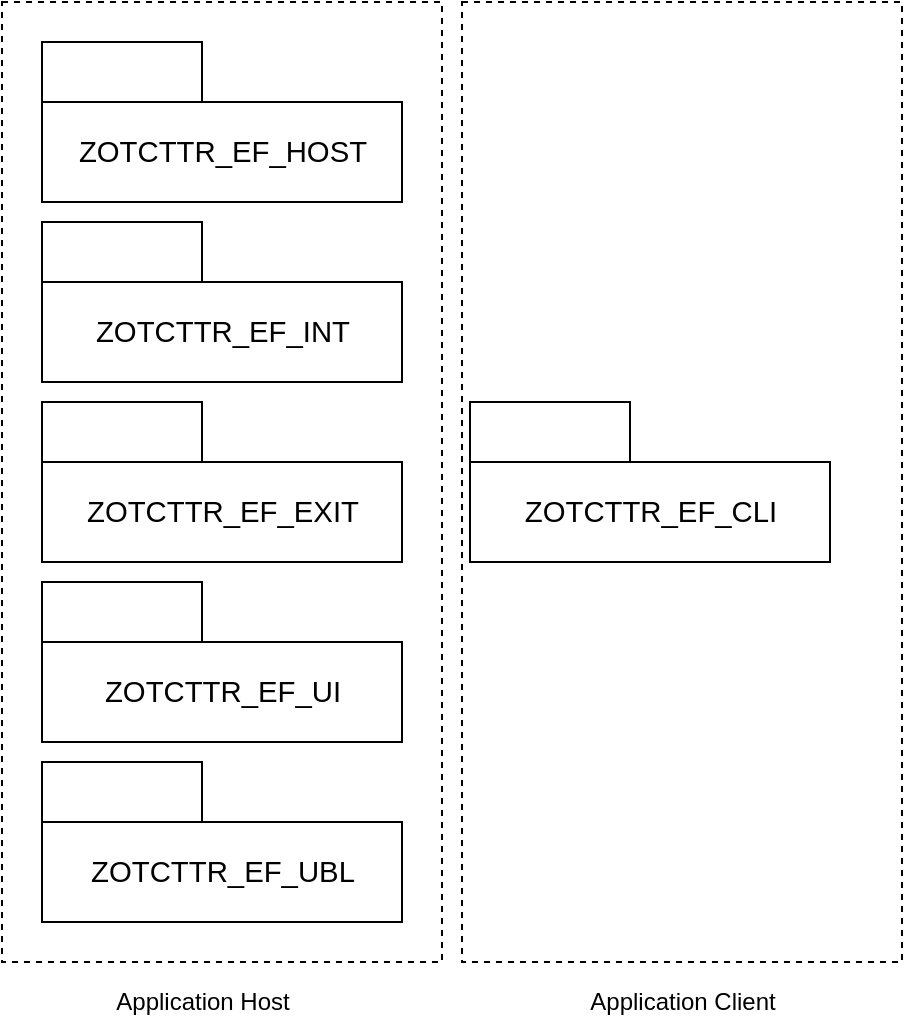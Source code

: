 <mxfile version="14.6.1" type="google"><diagram id="4TUg8loKgPSyoqNbCn3o" name="Page-1"><mxGraphModel dx="1829" dy="1034" grid="1" gridSize="10" guides="1" tooltips="1" connect="1" arrows="1" fold="1" page="1" pageScale="1" pageWidth="827" pageHeight="1169" math="0" shadow="0"><root><mxCell id="0"/><mxCell id="1" parent="0"/><mxCell id="OBW9N5yp2RhCZ2IGCs4w-1" value="&lt;span style=&quot;font-weight: normal&quot; id=&quot;docs-internal-guid-535dba9d-7fff-1fb5-0381-4eaca2e09605&quot;&gt;&lt;span style=&quot;font-size: 11pt ; font-family: &amp;#34;arial&amp;#34; ; background-color: transparent ; vertical-align: baseline&quot;&gt;ZOTCTTR_EF_HOST&lt;/span&gt;&lt;/span&gt;" style="shape=folder;fontStyle=1;tabWidth=80;tabHeight=30;tabPosition=left;html=1;boundedLbl=1;" parent="1" vertex="1"><mxGeometry x="110" y="590" width="180" height="80" as="geometry"/></mxCell><mxCell id="OBW9N5yp2RhCZ2IGCs4w-2" value="&lt;span style=&quot;font-weight: normal&quot; id=&quot;docs-internal-guid-4117a699-7fff-567d-a252-870f1fad6d7d&quot;&gt;&lt;span style=&quot;font-size: 11pt ; font-family: &amp;#34;arial&amp;#34; ; background-color: transparent ; vertical-align: baseline&quot;&gt;ZOTCTTR_EF_CLI&lt;/span&gt;&lt;/span&gt;" style="shape=folder;fontStyle=1;tabWidth=80;tabHeight=30;tabPosition=left;html=1;boundedLbl=1;" parent="1" vertex="1"><mxGeometry x="324" y="770" width="180" height="80" as="geometry"/></mxCell><mxCell id="OBW9N5yp2RhCZ2IGCs4w-3" value="&lt;span style=&quot;font-weight: normal&quot; id=&quot;docs-internal-guid-da99885d-7fff-987c-7553-67856294e0d7&quot;&gt;&lt;span style=&quot;font-size: 11pt ; font-family: &amp;#34;arial&amp;#34; ; background-color: transparent ; vertical-align: baseline&quot;&gt;ZOTCTTR_EF_UI&lt;/span&gt;&lt;/span&gt;" style="shape=folder;fontStyle=1;tabWidth=80;tabHeight=30;tabPosition=left;html=1;boundedLbl=1;" parent="1" vertex="1"><mxGeometry x="110" y="860" width="180" height="80" as="geometry"/></mxCell><mxCell id="OBW9N5yp2RhCZ2IGCs4w-4" value="&lt;span style=&quot;font-weight: normal&quot; id=&quot;docs-internal-guid-c669e6a0-7fff-0844-f2a3-388cba7aa70f&quot;&gt;&lt;span style=&quot;font-size: 11pt ; font-family: &amp;#34;arial&amp;#34; ; background-color: transparent ; vertical-align: baseline&quot;&gt;ZOTCTTR_EF_INT&lt;/span&gt;&lt;/span&gt;" style="shape=folder;fontStyle=1;tabWidth=80;tabHeight=30;tabPosition=left;html=1;boundedLbl=1;" parent="1" vertex="1"><mxGeometry x="110" y="680" width="180" height="80" as="geometry"/></mxCell><mxCell id="OBW9N5yp2RhCZ2IGCs4w-5" value="&lt;span style=&quot;font-weight: normal&quot; id=&quot;docs-internal-guid-4726d568-7fff-1a9d-9484-a93157d31646&quot;&gt;&lt;span style=&quot;font-size: 11pt ; font-family: &amp;#34;arial&amp;#34; ; background-color: transparent ; vertical-align: baseline&quot;&gt;ZOTCTTR_EF_UBL&lt;/span&gt;&lt;/span&gt;" style="shape=folder;fontStyle=1;tabWidth=80;tabHeight=30;tabPosition=left;html=1;boundedLbl=1;" parent="1" vertex="1"><mxGeometry x="110" y="950" width="180" height="80" as="geometry"/></mxCell><mxCell id="OBW9N5yp2RhCZ2IGCs4w-6" value="&lt;span style=&quot;font-weight: normal&quot; id=&quot;docs-internal-guid-6a3e247a-7fff-2781-e5dd-d43059c0f4ae&quot;&gt;&lt;span style=&quot;font-size: 11pt ; font-family: &amp;#34;arial&amp;#34; ; background-color: transparent ; vertical-align: baseline&quot;&gt;ZOTCTTR_EF_EXIT&lt;/span&gt;&lt;/span&gt;" style="shape=folder;fontStyle=1;tabWidth=80;tabHeight=30;tabPosition=left;html=1;boundedLbl=1;" parent="1" vertex="1"><mxGeometry x="110" y="770" width="180" height="80" as="geometry"/></mxCell><mxCell id="OBW9N5yp2RhCZ2IGCs4w-9" value="" style="rounded=0;whiteSpace=wrap;html=1;dashed=1;fillColor=none;" parent="1" vertex="1"><mxGeometry x="90" y="570" width="220" height="480" as="geometry"/></mxCell><mxCell id="OBW9N5yp2RhCZ2IGCs4w-10" value="" style="rounded=0;whiteSpace=wrap;html=1;dashed=1;fillColor=none;" parent="1" vertex="1"><mxGeometry x="320" y="570" width="220" height="480" as="geometry"/></mxCell><mxCell id="OBW9N5yp2RhCZ2IGCs4w-11" value="Application Host" style="text;html=1;align=center;verticalAlign=middle;resizable=0;points=[];autosize=1;" parent="1" vertex="1"><mxGeometry x="140" y="1060" width="100" height="20" as="geometry"/></mxCell><mxCell id="OBW9N5yp2RhCZ2IGCs4w-12" value="Application Client" style="text;html=1;align=center;verticalAlign=middle;resizable=0;points=[];autosize=1;" parent="1" vertex="1"><mxGeometry x="375" y="1060" width="110" height="20" as="geometry"/></mxCell></root></mxGraphModel></diagram></mxfile>